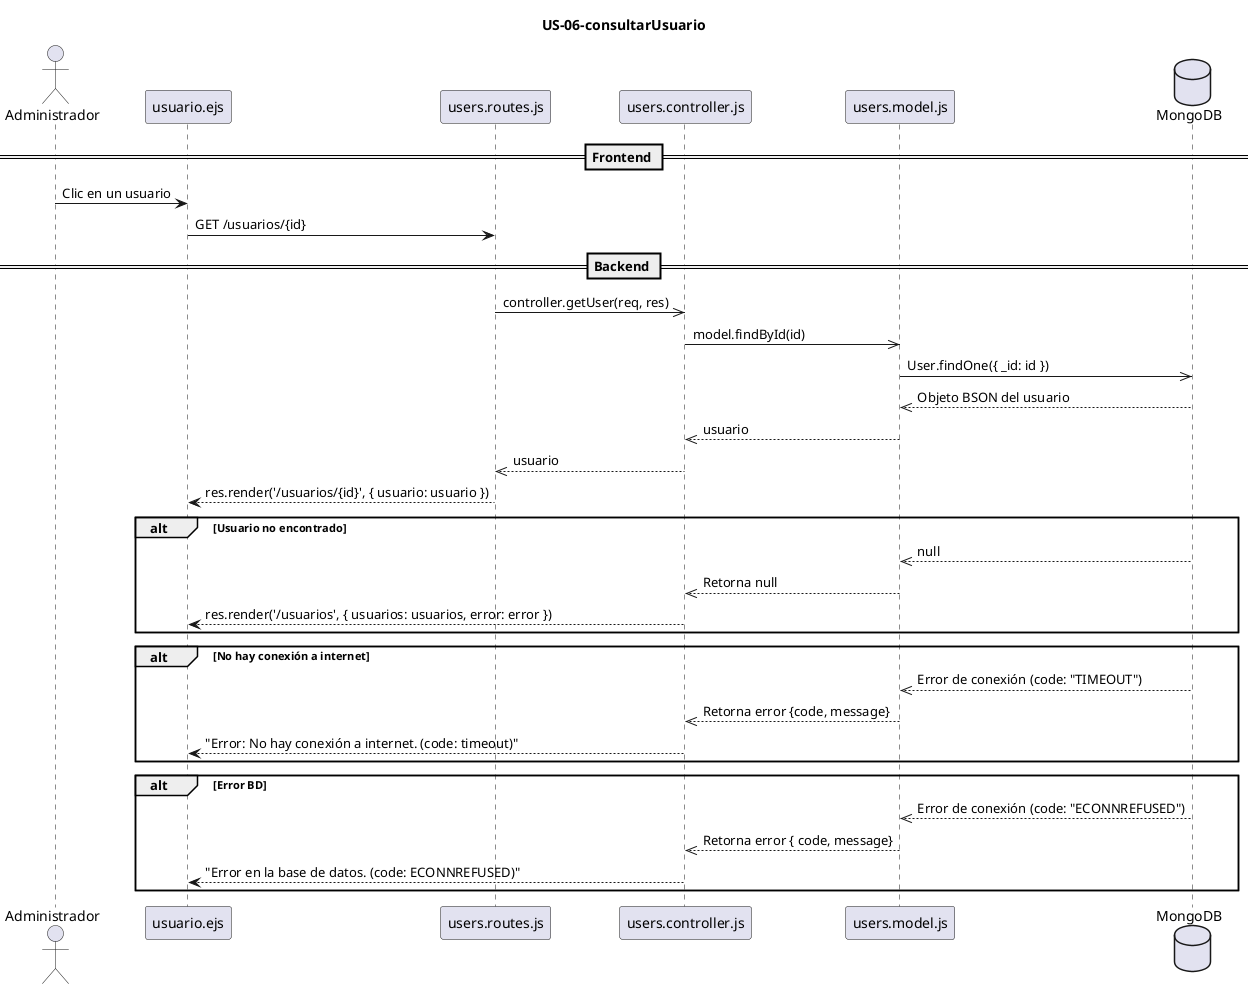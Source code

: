 @startuml
title US-06-consultarUsuario

actor Administrador

participant "usuario.ejs" as V4
participant "users.routes.js" as V1
participant "users.controller.js" as V2
participant "users.model.js" as V3
database "MongoDB" as DB

== Frontend ==
Administrador -> V4 : Clic en un usuario
V4 -> V1 : GET /usuarios/{id}

== Backend ==
V1 ->> V2 : controller.getUser(req, res)
V2 ->> V3 : model.findById(id)

V3 ->> DB : User.findOne({ _id: id })
DB -->> V3 : Objeto BSON del usuario
V3 -->> V2 : usuario
V2 -->> V1 : usuario
V1 --> V4 : res.render('/usuarios/{id}', { usuario: usuario })

alt Usuario no encontrado
    DB -->> V3 : null
    V3 -->> V2 : Retorna null
    V2 --> V4 : res.render('/usuarios', { usuarios: usuarios, error: error })
end

alt No hay conexión a internet
    DB -->> V3 : Error de conexión (code: "TIMEOUT")
    V3 -->> V2 : Retorna error {code, message}
    V2 --> V4 : "Error: No hay conexión a internet. (code: timeout)"
end

alt Error BD
    DB -->> V3 : Error de conexión (code: "ECONNREFUSED")
    V3 -->> V2 : Retorna error { code, message}
    V2 --> V4 : "Error en la base de datos. (code: ECONNREFUSED)"
end

@enduml
